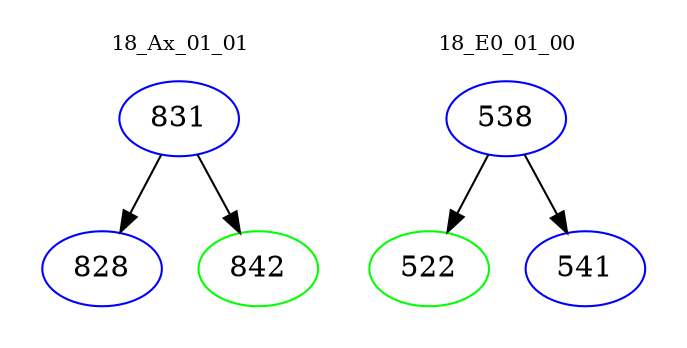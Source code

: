 digraph{
subgraph cluster_0 {
color = white
label = "18_Ax_01_01";
fontsize=10;
T0_831 [label="831", color="blue"]
T0_831 -> T0_828 [color="black"]
T0_828 [label="828", color="blue"]
T0_831 -> T0_842 [color="black"]
T0_842 [label="842", color="green"]
}
subgraph cluster_1 {
color = white
label = "18_E0_01_00";
fontsize=10;
T1_538 [label="538", color="blue"]
T1_538 -> T1_522 [color="black"]
T1_522 [label="522", color="green"]
T1_538 -> T1_541 [color="black"]
T1_541 [label="541", color="blue"]
}
}
